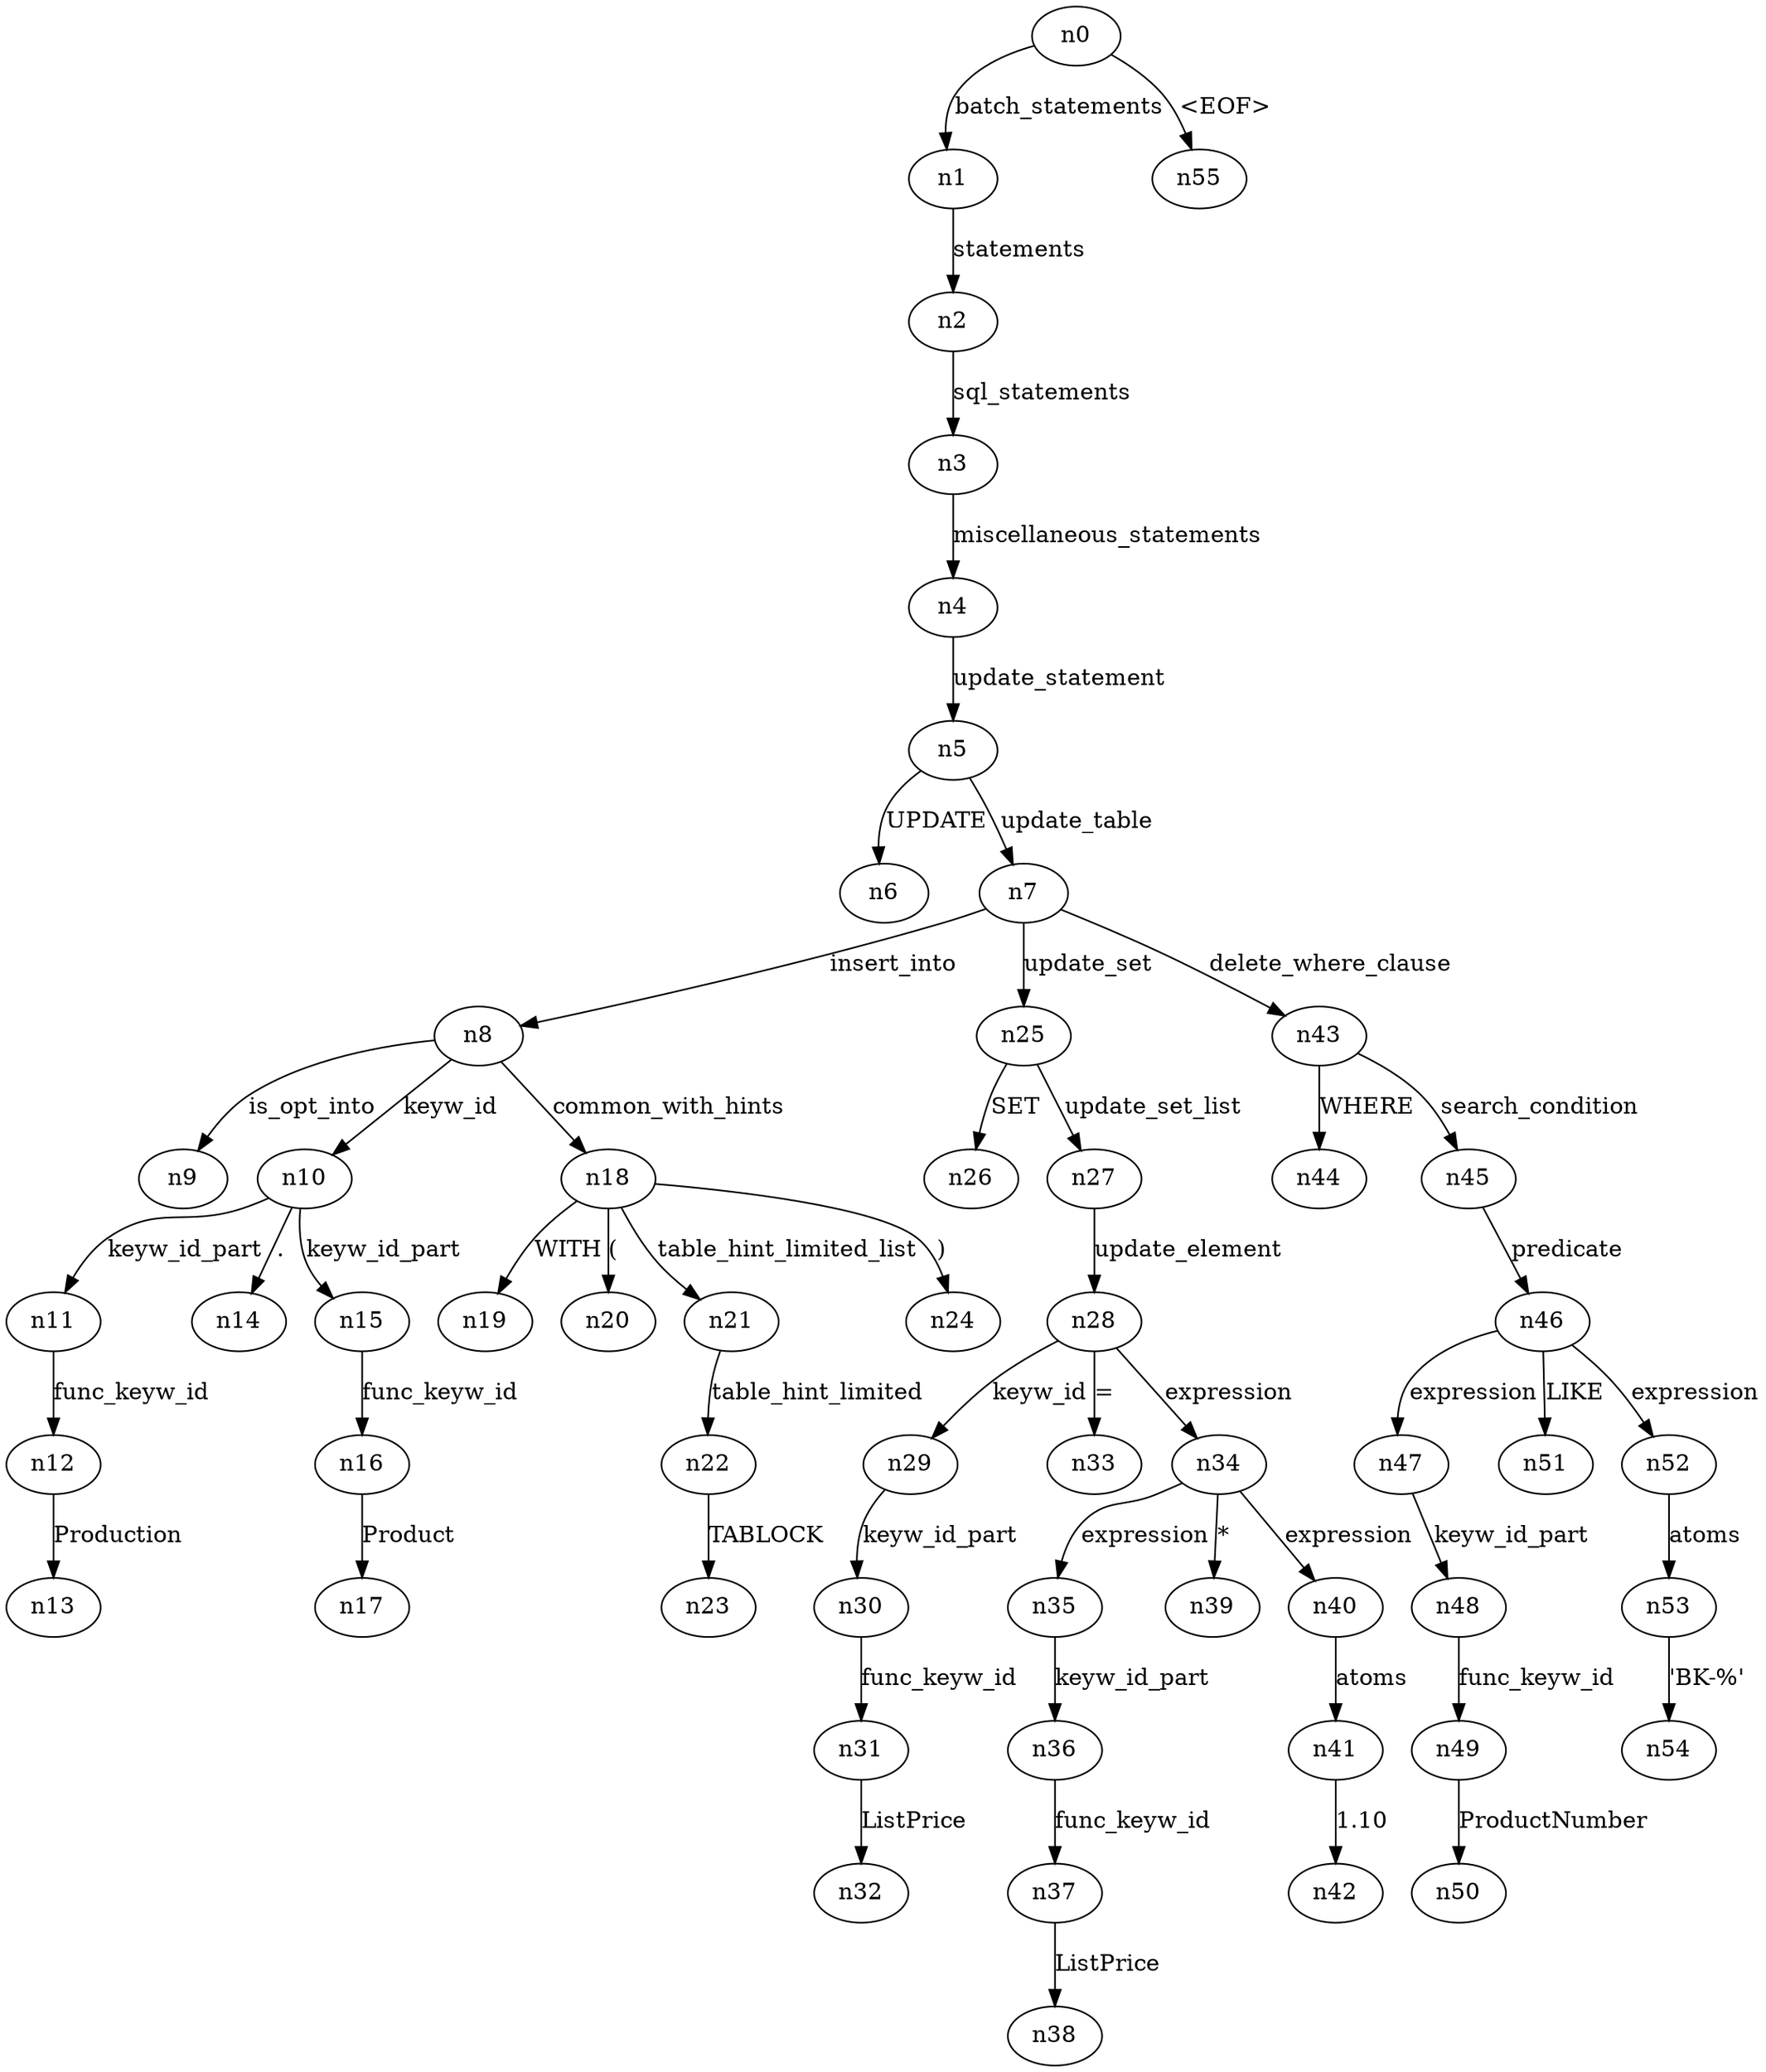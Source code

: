 digraph ParseTree {
  n0 -> n1 [label="batch_statements"];
  n1 -> n2 [label="statements"];
  n2 -> n3 [label="sql_statements"];
  n3 -> n4 [label="miscellaneous_statements"];
  n4 -> n5 [label="update_statement"];
  n5 -> n6 [label="UPDATE"];
  n5 -> n7 [label="update_table"];
  n7 -> n8 [label="insert_into"];
  n8 -> n9 [label="is_opt_into"];
  n8 -> n10 [label="keyw_id"];
  n10 -> n11 [label="keyw_id_part"];
  n11 -> n12 [label="func_keyw_id"];
  n12 -> n13 [label="Production"];
  n10 -> n14 [label="."];
  n10 -> n15 [label="keyw_id_part"];
  n15 -> n16 [label="func_keyw_id"];
  n16 -> n17 [label="Product"];
  n8 -> n18 [label="common_with_hints"];
  n18 -> n19 [label="WITH"];
  n18 -> n20 [label="("];
  n18 -> n21 [label="table_hint_limited_list"];
  n21 -> n22 [label="table_hint_limited"];
  n22 -> n23 [label="TABLOCK"];
  n18 -> n24 [label=")"];
  n7 -> n25 [label="update_set"];
  n25 -> n26 [label="SET"];
  n25 -> n27 [label="update_set_list"];
  n27 -> n28 [label="update_element"];
  n28 -> n29 [label="keyw_id"];
  n29 -> n30 [label="keyw_id_part"];
  n30 -> n31 [label="func_keyw_id"];
  n31 -> n32 [label="ListPrice"];
  n28 -> n33 [label="="];
  n28 -> n34 [label="expression"];
  n34 -> n35 [label="expression"];
  n35 -> n36 [label="keyw_id_part"];
  n36 -> n37 [label="func_keyw_id"];
  n37 -> n38 [label="ListPrice"];
  n34 -> n39 [label="*"];
  n34 -> n40 [label="expression"];
  n40 -> n41 [label="atoms"];
  n41 -> n42 [label="1.10"];
  n7 -> n43 [label="delete_where_clause"];
  n43 -> n44 [label="WHERE"];
  n43 -> n45 [label="search_condition"];
  n45 -> n46 [label="predicate"];
  n46 -> n47 [label="expression"];
  n47 -> n48 [label="keyw_id_part"];
  n48 -> n49 [label="func_keyw_id"];
  n49 -> n50 [label="ProductNumber"];
  n46 -> n51 [label="LIKE"];
  n46 -> n52 [label="expression"];
  n52 -> n53 [label="atoms"];
  n53 -> n54 [label="'BK-%'"];
  n0 -> n55 [label="<EOF>"];
}